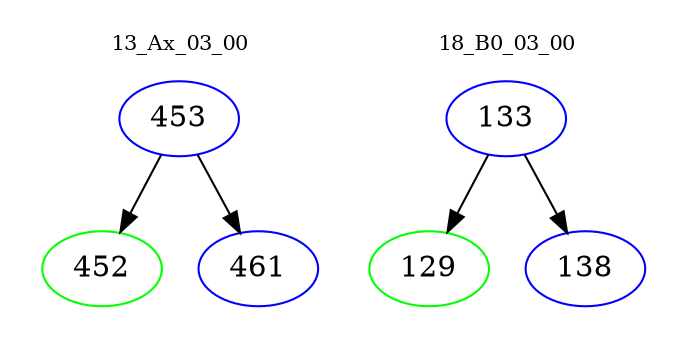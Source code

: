 digraph{
subgraph cluster_0 {
color = white
label = "13_Ax_03_00";
fontsize=10;
T0_453 [label="453", color="blue"]
T0_453 -> T0_452 [color="black"]
T0_452 [label="452", color="green"]
T0_453 -> T0_461 [color="black"]
T0_461 [label="461", color="blue"]
}
subgraph cluster_1 {
color = white
label = "18_B0_03_00";
fontsize=10;
T1_133 [label="133", color="blue"]
T1_133 -> T1_129 [color="black"]
T1_129 [label="129", color="green"]
T1_133 -> T1_138 [color="black"]
T1_138 [label="138", color="blue"]
}
}
